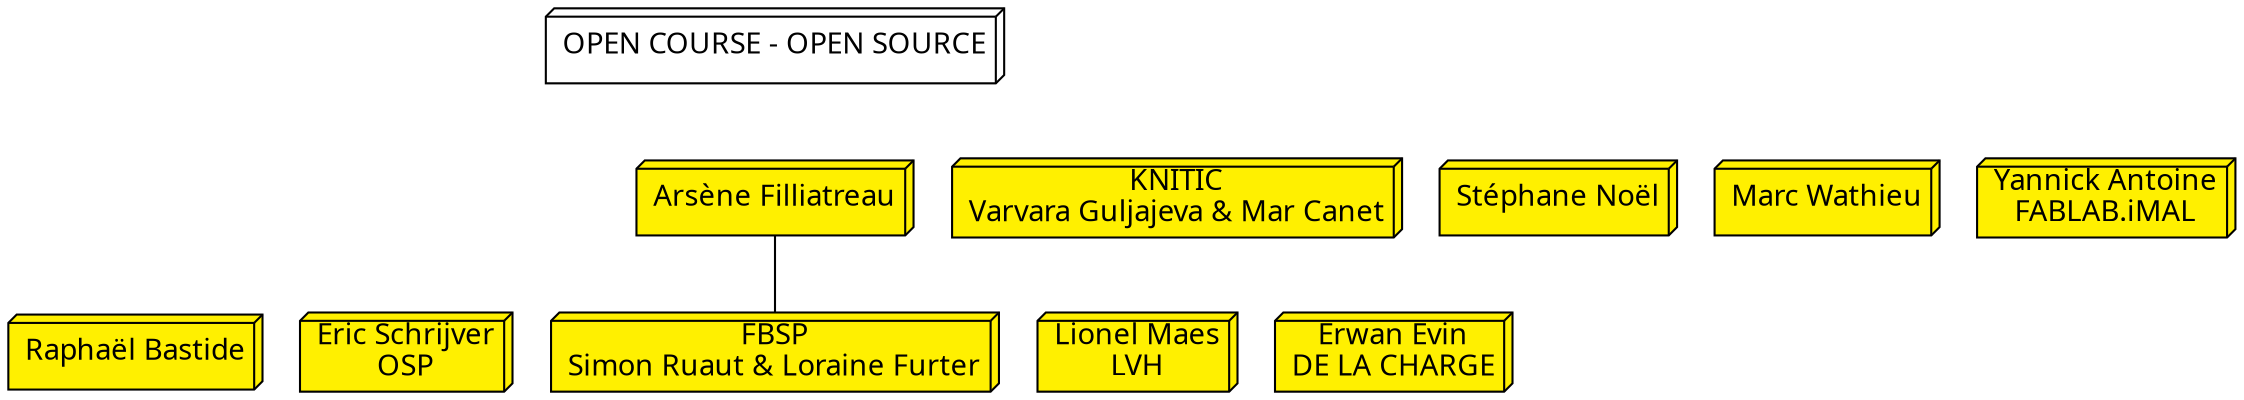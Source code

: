 // ceci est un commentaire, il n'apparaitra pas dans le résultat!

 graph {
node [fontname="Montserrat-Regular"];
node [shape="box3d"];
noderb [style=filled, fillcolor="#fff000", shape="box3d", label="Raphaël Bastide"]

nodees [style=filled, fillcolor="#fff000", shape="box3d", label="Eric Schrijver\nOSP"]

nodeaf [style=filled, fillcolor="#fff000", shape="box3d", label="Arsène Filliatreau"]

nodelm [style=filled, fillcolor="#fff000", shape="box3d", label="Lionel Maes\nLVH"]

nodeee [style=filled, fillcolor="#fff000", shape="box3d", label="Erwan Evin\nDE LA CHARGE"]

nodeK [style=filled, fillcolor="#fff000", shape="box3d", label="KNITIC\nVarvara Guljajeva & Mar Canet"]

nodesn [style=filled, fillcolor="#fff000", shape="box3d", label="Stéphane Noël"]

nodemw [style=filled, fillcolor="#fff000", shape="box3d", label="Marc Wathieu"]

nodeya [style=filled, fillcolor="#fff000", shape="box3d", label="Yannick Antoine\nFABLAB.iMAL"]

nodefb [style=filled, fillcolor="#fff000", shape="box3d", label="FBSP\nSimon Ruaut & Loraine Furter"]




// on pourra ajouter un lien de OSP et KNITIC à Variable car les deux projets sont à Variable, et ce genre de liens


{rank=source; "OPEN COURSE - OPEN SOURCE";}

nodeaf--nodefb





}




